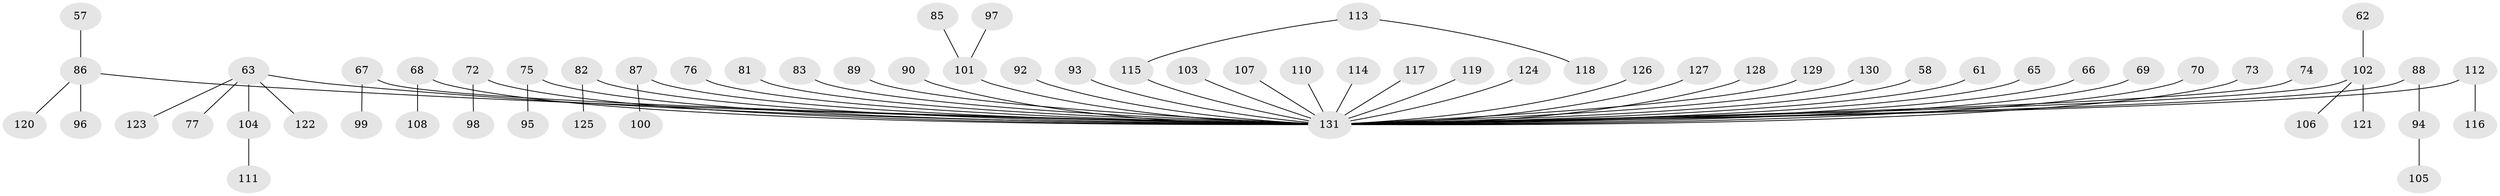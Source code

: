 // original degree distribution, {3: 0.16793893129770993, 5: 0.030534351145038167, 8: 0.007633587786259542, 6: 0.015267175572519083, 4: 0.030534351145038167, 1: 0.4961832061068702, 2: 0.24427480916030533, 9: 0.007633587786259542}
// Generated by graph-tools (version 1.1) at 2025/53/03/09/25 04:53:55]
// undirected, 65 vertices, 64 edges
graph export_dot {
graph [start="1"]
  node [color=gray90,style=filled];
  57;
  58;
  61;
  62;
  63 [super="+16"];
  65;
  66;
  67;
  68;
  69;
  70;
  72;
  73;
  74;
  75;
  76;
  77;
  81;
  82;
  83;
  85;
  86 [super="+44+54"];
  87;
  88;
  89;
  90;
  92;
  93;
  94;
  95;
  96;
  97;
  98;
  99;
  100;
  101 [super="+60+56+78"];
  102 [super="+15+19+36"];
  103;
  104;
  105;
  106;
  107;
  108;
  110;
  111;
  112 [super="+35+41+43"];
  113 [super="+91"];
  114;
  115 [super="+42"];
  116;
  117;
  118;
  119;
  120;
  121;
  122;
  123;
  124;
  125;
  126;
  127;
  128;
  129;
  130;
  131 [super="+28+109+55+59+64+71"];
  57 -- 86;
  58 -- 131;
  61 -- 131;
  62 -- 102;
  63 -- 77;
  63 -- 123;
  63 -- 104;
  63 -- 122;
  63 -- 131;
  65 -- 131;
  66 -- 131;
  67 -- 99;
  67 -- 131;
  68 -- 108;
  68 -- 131;
  69 -- 131;
  70 -- 131;
  72 -- 98;
  72 -- 131;
  73 -- 131;
  74 -- 131;
  75 -- 95;
  75 -- 131;
  76 -- 131;
  81 -- 131;
  82 -- 125;
  82 -- 131;
  83 -- 131;
  85 -- 101;
  86 -- 96;
  86 -- 120;
  86 -- 131;
  87 -- 100;
  87 -- 131;
  88 -- 94;
  88 -- 131;
  89 -- 131;
  90 -- 131;
  92 -- 131;
  93 -- 131;
  94 -- 105;
  97 -- 101;
  101 -- 131;
  102 -- 106;
  102 -- 121;
  102 -- 131;
  103 -- 131;
  104 -- 111;
  107 -- 131;
  110 -- 131;
  112 -- 116;
  112 -- 131;
  113 -- 115;
  113 -- 118;
  114 -- 131;
  115 -- 131;
  117 -- 131;
  119 -- 131;
  124 -- 131;
  126 -- 131;
  127 -- 131;
  128 -- 131;
  129 -- 131;
  130 -- 131;
}

